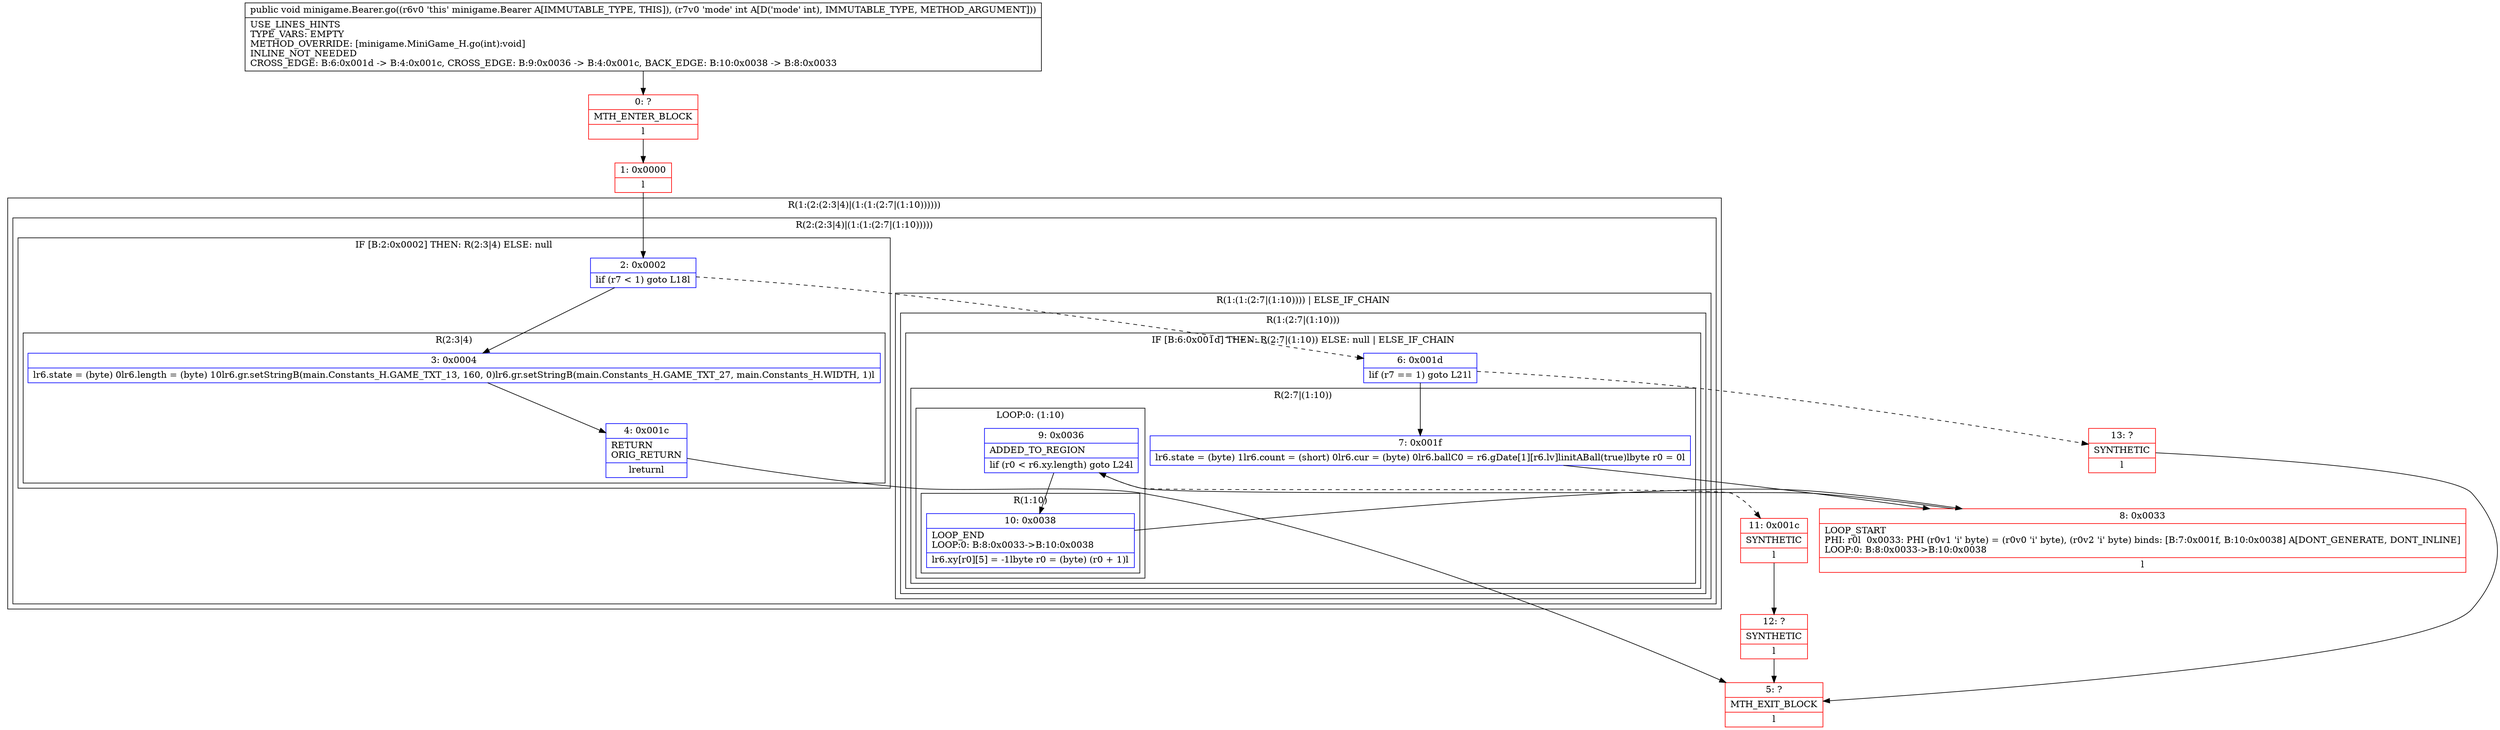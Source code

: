 digraph "CFG forminigame.Bearer.go(I)V" {
subgraph cluster_Region_774077304 {
label = "R(1:(2:(2:3|4)|(1:(1:(2:7|(1:10))))))";
node [shape=record,color=blue];
subgraph cluster_Region_188070697 {
label = "R(2:(2:3|4)|(1:(1:(2:7|(1:10)))))";
node [shape=record,color=blue];
subgraph cluster_IfRegion_1483774846 {
label = "IF [B:2:0x0002] THEN: R(2:3|4) ELSE: null";
node [shape=record,color=blue];
Node_2 [shape=record,label="{2\:\ 0x0002|lif (r7 \< 1) goto L18l}"];
subgraph cluster_Region_641390409 {
label = "R(2:3|4)";
node [shape=record,color=blue];
Node_3 [shape=record,label="{3\:\ 0x0004|lr6.state = (byte) 0lr6.length = (byte) 10lr6.gr.setStringB(main.Constants_H.GAME_TXT_13, 160, 0)lr6.gr.setStringB(main.Constants_H.GAME_TXT_27, main.Constants_H.WIDTH, 1)l}"];
Node_4 [shape=record,label="{4\:\ 0x001c|RETURN\lORIG_RETURN\l|lreturnl}"];
}
}
subgraph cluster_Region_334987341 {
label = "R(1:(1:(2:7|(1:10)))) | ELSE_IF_CHAIN\l";
node [shape=record,color=blue];
subgraph cluster_Region_901615081 {
label = "R(1:(2:7|(1:10)))";
node [shape=record,color=blue];
subgraph cluster_IfRegion_1774865227 {
label = "IF [B:6:0x001d] THEN: R(2:7|(1:10)) ELSE: null | ELSE_IF_CHAIN\l";
node [shape=record,color=blue];
Node_6 [shape=record,label="{6\:\ 0x001d|lif (r7 == 1) goto L21l}"];
subgraph cluster_Region_1110527027 {
label = "R(2:7|(1:10))";
node [shape=record,color=blue];
Node_7 [shape=record,label="{7\:\ 0x001f|lr6.state = (byte) 1lr6.count = (short) 0lr6.cur = (byte) 0lr6.ballC0 = r6.gDate[1][r6.lv]linitABall(true)lbyte r0 = 0l}"];
subgraph cluster_LoopRegion_331640518 {
label = "LOOP:0: (1:10)";
node [shape=record,color=blue];
Node_9 [shape=record,label="{9\:\ 0x0036|ADDED_TO_REGION\l|lif (r0 \< r6.xy.length) goto L24l}"];
subgraph cluster_Region_1722723513 {
label = "R(1:10)";
node [shape=record,color=blue];
Node_10 [shape=record,label="{10\:\ 0x0038|LOOP_END\lLOOP:0: B:8:0x0033\-\>B:10:0x0038\l|lr6.xy[r0][5] = \-1lbyte r0 = (byte) (r0 + 1)l}"];
}
}
}
}
}
}
}
}
Node_0 [shape=record,color=red,label="{0\:\ ?|MTH_ENTER_BLOCK\l|l}"];
Node_1 [shape=record,color=red,label="{1\:\ 0x0000|l}"];
Node_5 [shape=record,color=red,label="{5\:\ ?|MTH_EXIT_BLOCK\l|l}"];
Node_8 [shape=record,color=red,label="{8\:\ 0x0033|LOOP_START\lPHI: r0l  0x0033: PHI (r0v1 'i' byte) = (r0v0 'i' byte), (r0v2 'i' byte) binds: [B:7:0x001f, B:10:0x0038] A[DONT_GENERATE, DONT_INLINE]\lLOOP:0: B:8:0x0033\-\>B:10:0x0038\l|l}"];
Node_11 [shape=record,color=red,label="{11\:\ 0x001c|SYNTHETIC\l|l}"];
Node_12 [shape=record,color=red,label="{12\:\ ?|SYNTHETIC\l|l}"];
Node_13 [shape=record,color=red,label="{13\:\ ?|SYNTHETIC\l|l}"];
MethodNode[shape=record,label="{public void minigame.Bearer.go((r6v0 'this' minigame.Bearer A[IMMUTABLE_TYPE, THIS]), (r7v0 'mode' int A[D('mode' int), IMMUTABLE_TYPE, METHOD_ARGUMENT]))  | USE_LINES_HINTS\lTYPE_VARS: EMPTY\lMETHOD_OVERRIDE: [minigame.MiniGame_H.go(int):void]\lINLINE_NOT_NEEDED\lCROSS_EDGE: B:6:0x001d \-\> B:4:0x001c, CROSS_EDGE: B:9:0x0036 \-\> B:4:0x001c, BACK_EDGE: B:10:0x0038 \-\> B:8:0x0033\l}"];
MethodNode -> Node_0;
Node_2 -> Node_3;
Node_2 -> Node_6[style=dashed];
Node_3 -> Node_4;
Node_4 -> Node_5;
Node_6 -> Node_7;
Node_6 -> Node_13[style=dashed];
Node_7 -> Node_8;
Node_9 -> Node_10;
Node_9 -> Node_11[style=dashed];
Node_10 -> Node_8;
Node_0 -> Node_1;
Node_1 -> Node_2;
Node_8 -> Node_9;
Node_11 -> Node_12;
Node_12 -> Node_5;
Node_13 -> Node_5;
}


